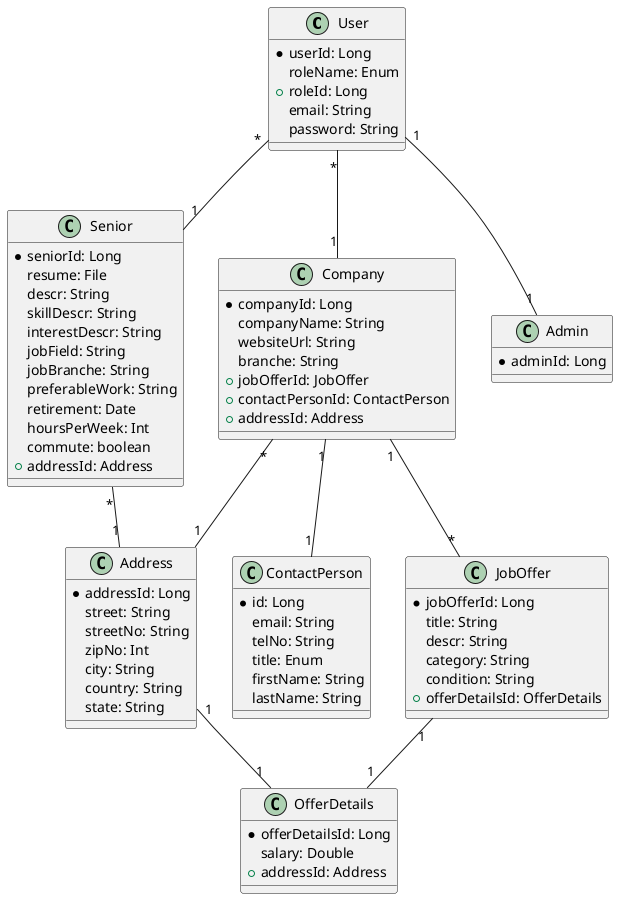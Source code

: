 @startuml

class User {
    * userId: Long
    roleName: Enum
    + roleId: Long
    email: String
    password: String
}
class ContactPerson {
    * id: Long
    email: String
    telNo: String
    title: Enum
    firstName: String
    lastName: String
}
class JobOffer {
    * jobOfferId: Long
    title: String
    descr: String
    category: String
    condition: String
    + offerDetailsId: OfferDetails
}
class OfferDetails {
    * offerDetailsId: Long
    salary: Double
    + addressId: Address
}
class Company {
    * companyId: Long
    companyName: String
    websiteUrl: String
    branche: String
    + jobOfferId: JobOffer
    + contactPersonId: ContactPerson
    + addressId: Address
}
class Address {
    * addressId: Long
    street: String
    streetNo: String
    zipNo: Int
    city: String
    country: String
    state: String
}
class Senior {
    * seniorId: Long
    resume: File
    descr: String
    skillDescr: String
    interestDescr: String
    jobField: String
    jobBranche: String
    preferableWork: String
    retirement: Date
    hoursPerWeek: Int
    commute: boolean
    + addressId: Address
}
class Admin {
    * adminId: Long
}

User "*" -- "1" Company
User "*" -- "1" Senior
User "1" -- "1" Admin
JobOffer "1" -- "1" OfferDetails
Company "1" -- "*" JobOffer
Company "1" -- "1" ContactPerson
Senior "*" -- "1" Address
Company "*" -- "1" Address
OfferDetails "1" -left-- "1" Address

@enduml
